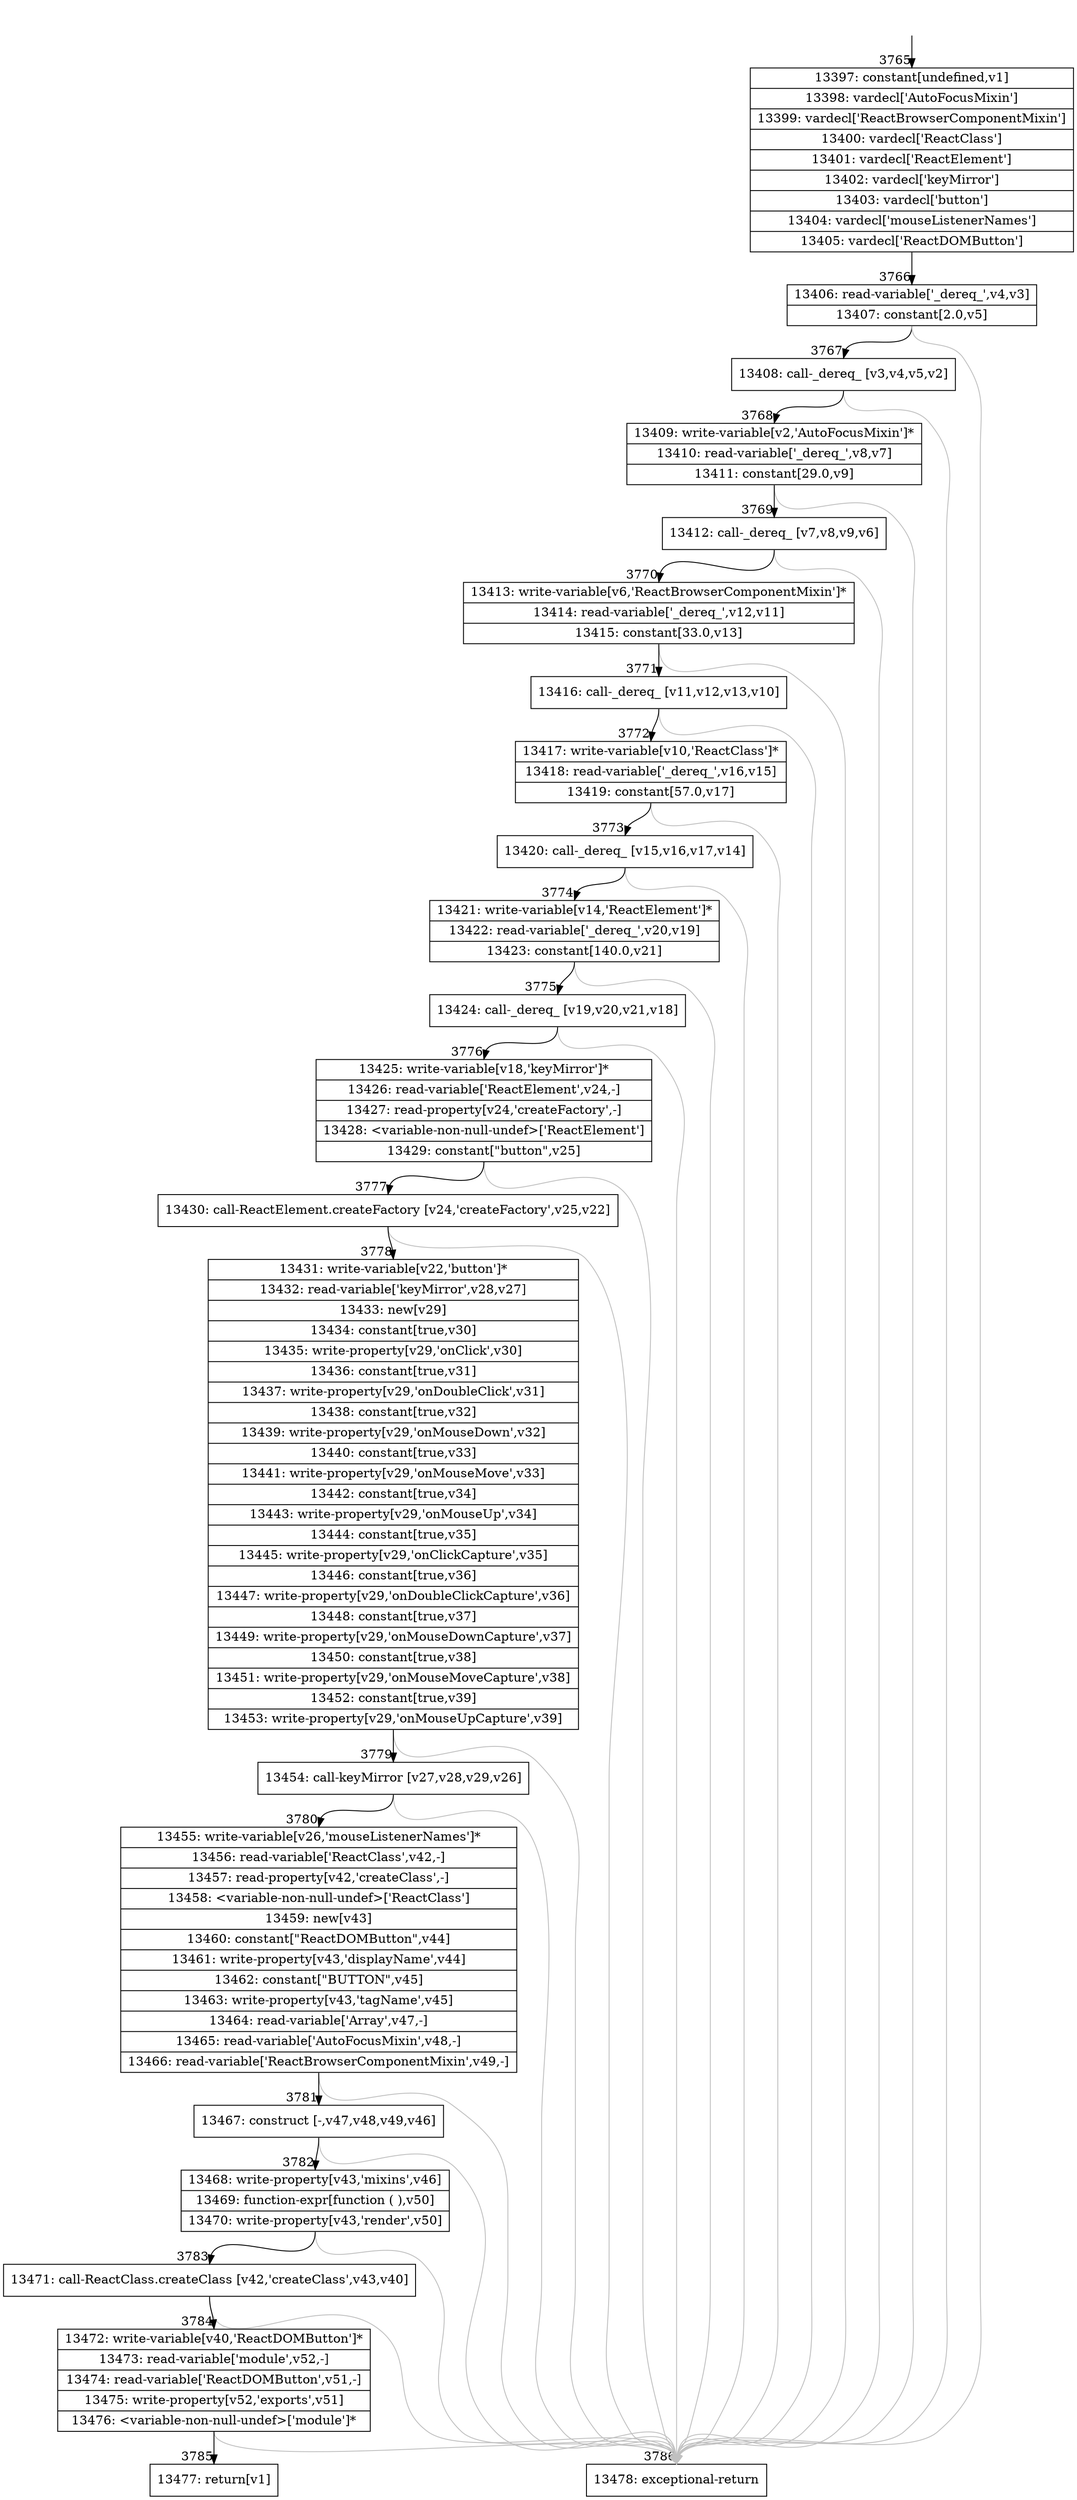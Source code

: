 digraph {
rankdir="TD"
BB_entry261[shape=none,label=""];
BB_entry261 -> BB3765 [tailport=s, headport=n, headlabel="    3765"]
BB3765 [shape=record label="{13397: constant[undefined,v1]|13398: vardecl['AutoFocusMixin']|13399: vardecl['ReactBrowserComponentMixin']|13400: vardecl['ReactClass']|13401: vardecl['ReactElement']|13402: vardecl['keyMirror']|13403: vardecl['button']|13404: vardecl['mouseListenerNames']|13405: vardecl['ReactDOMButton']}" ] 
BB3765 -> BB3766 [tailport=s, headport=n, headlabel="      3766"]
BB3766 [shape=record label="{13406: read-variable['_dereq_',v4,v3]|13407: constant[2.0,v5]}" ] 
BB3766 -> BB3767 [tailport=s, headport=n, headlabel="      3767"]
BB3766 -> BB3786 [tailport=s, headport=n, color=gray, headlabel="      3786"]
BB3767 [shape=record label="{13408: call-_dereq_ [v3,v4,v5,v2]}" ] 
BB3767 -> BB3768 [tailport=s, headport=n, headlabel="      3768"]
BB3767 -> BB3786 [tailport=s, headport=n, color=gray]
BB3768 [shape=record label="{13409: write-variable[v2,'AutoFocusMixin']*|13410: read-variable['_dereq_',v8,v7]|13411: constant[29.0,v9]}" ] 
BB3768 -> BB3769 [tailport=s, headport=n, headlabel="      3769"]
BB3768 -> BB3786 [tailport=s, headport=n, color=gray]
BB3769 [shape=record label="{13412: call-_dereq_ [v7,v8,v9,v6]}" ] 
BB3769 -> BB3770 [tailport=s, headport=n, headlabel="      3770"]
BB3769 -> BB3786 [tailport=s, headport=n, color=gray]
BB3770 [shape=record label="{13413: write-variable[v6,'ReactBrowserComponentMixin']*|13414: read-variable['_dereq_',v12,v11]|13415: constant[33.0,v13]}" ] 
BB3770 -> BB3771 [tailport=s, headport=n, headlabel="      3771"]
BB3770 -> BB3786 [tailport=s, headport=n, color=gray]
BB3771 [shape=record label="{13416: call-_dereq_ [v11,v12,v13,v10]}" ] 
BB3771 -> BB3772 [tailport=s, headport=n, headlabel="      3772"]
BB3771 -> BB3786 [tailport=s, headport=n, color=gray]
BB3772 [shape=record label="{13417: write-variable[v10,'ReactClass']*|13418: read-variable['_dereq_',v16,v15]|13419: constant[57.0,v17]}" ] 
BB3772 -> BB3773 [tailport=s, headport=n, headlabel="      3773"]
BB3772 -> BB3786 [tailport=s, headport=n, color=gray]
BB3773 [shape=record label="{13420: call-_dereq_ [v15,v16,v17,v14]}" ] 
BB3773 -> BB3774 [tailport=s, headport=n, headlabel="      3774"]
BB3773 -> BB3786 [tailport=s, headport=n, color=gray]
BB3774 [shape=record label="{13421: write-variable[v14,'ReactElement']*|13422: read-variable['_dereq_',v20,v19]|13423: constant[140.0,v21]}" ] 
BB3774 -> BB3775 [tailport=s, headport=n, headlabel="      3775"]
BB3774 -> BB3786 [tailport=s, headport=n, color=gray]
BB3775 [shape=record label="{13424: call-_dereq_ [v19,v20,v21,v18]}" ] 
BB3775 -> BB3776 [tailport=s, headport=n, headlabel="      3776"]
BB3775 -> BB3786 [tailport=s, headport=n, color=gray]
BB3776 [shape=record label="{13425: write-variable[v18,'keyMirror']*|13426: read-variable['ReactElement',v24,-]|13427: read-property[v24,'createFactory',-]|13428: \<variable-non-null-undef\>['ReactElement']|13429: constant[\"button\",v25]}" ] 
BB3776 -> BB3777 [tailport=s, headport=n, headlabel="      3777"]
BB3776 -> BB3786 [tailport=s, headport=n, color=gray]
BB3777 [shape=record label="{13430: call-ReactElement.createFactory [v24,'createFactory',v25,v22]}" ] 
BB3777 -> BB3778 [tailport=s, headport=n, headlabel="      3778"]
BB3777 -> BB3786 [tailport=s, headport=n, color=gray]
BB3778 [shape=record label="{13431: write-variable[v22,'button']*|13432: read-variable['keyMirror',v28,v27]|13433: new[v29]|13434: constant[true,v30]|13435: write-property[v29,'onClick',v30]|13436: constant[true,v31]|13437: write-property[v29,'onDoubleClick',v31]|13438: constant[true,v32]|13439: write-property[v29,'onMouseDown',v32]|13440: constant[true,v33]|13441: write-property[v29,'onMouseMove',v33]|13442: constant[true,v34]|13443: write-property[v29,'onMouseUp',v34]|13444: constant[true,v35]|13445: write-property[v29,'onClickCapture',v35]|13446: constant[true,v36]|13447: write-property[v29,'onDoubleClickCapture',v36]|13448: constant[true,v37]|13449: write-property[v29,'onMouseDownCapture',v37]|13450: constant[true,v38]|13451: write-property[v29,'onMouseMoveCapture',v38]|13452: constant[true,v39]|13453: write-property[v29,'onMouseUpCapture',v39]}" ] 
BB3778 -> BB3779 [tailport=s, headport=n, headlabel="      3779"]
BB3778 -> BB3786 [tailport=s, headport=n, color=gray]
BB3779 [shape=record label="{13454: call-keyMirror [v27,v28,v29,v26]}" ] 
BB3779 -> BB3780 [tailport=s, headport=n, headlabel="      3780"]
BB3779 -> BB3786 [tailport=s, headport=n, color=gray]
BB3780 [shape=record label="{13455: write-variable[v26,'mouseListenerNames']*|13456: read-variable['ReactClass',v42,-]|13457: read-property[v42,'createClass',-]|13458: \<variable-non-null-undef\>['ReactClass']|13459: new[v43]|13460: constant[\"ReactDOMButton\",v44]|13461: write-property[v43,'displayName',v44]|13462: constant[\"BUTTON\",v45]|13463: write-property[v43,'tagName',v45]|13464: read-variable['Array',v47,-]|13465: read-variable['AutoFocusMixin',v48,-]|13466: read-variable['ReactBrowserComponentMixin',v49,-]}" ] 
BB3780 -> BB3781 [tailport=s, headport=n, headlabel="      3781"]
BB3780 -> BB3786 [tailport=s, headport=n, color=gray]
BB3781 [shape=record label="{13467: construct [-,v47,v48,v49,v46]}" ] 
BB3781 -> BB3782 [tailport=s, headport=n, headlabel="      3782"]
BB3781 -> BB3786 [tailport=s, headport=n, color=gray]
BB3782 [shape=record label="{13468: write-property[v43,'mixins',v46]|13469: function-expr[function ( ),v50]|13470: write-property[v43,'render',v50]}" ] 
BB3782 -> BB3783 [tailport=s, headport=n, headlabel="      3783"]
BB3782 -> BB3786 [tailport=s, headport=n, color=gray]
BB3783 [shape=record label="{13471: call-ReactClass.createClass [v42,'createClass',v43,v40]}" ] 
BB3783 -> BB3784 [tailport=s, headport=n, headlabel="      3784"]
BB3783 -> BB3786 [tailport=s, headport=n, color=gray]
BB3784 [shape=record label="{13472: write-variable[v40,'ReactDOMButton']*|13473: read-variable['module',v52,-]|13474: read-variable['ReactDOMButton',v51,-]|13475: write-property[v52,'exports',v51]|13476: \<variable-non-null-undef\>['module']*}" ] 
BB3784 -> BB3785 [tailport=s, headport=n, headlabel="      3785"]
BB3784 -> BB3786 [tailport=s, headport=n, color=gray]
BB3785 [shape=record label="{13477: return[v1]}" ] 
BB3786 [shape=record label="{13478: exceptional-return}" ] 
//#$~ 7412
}
